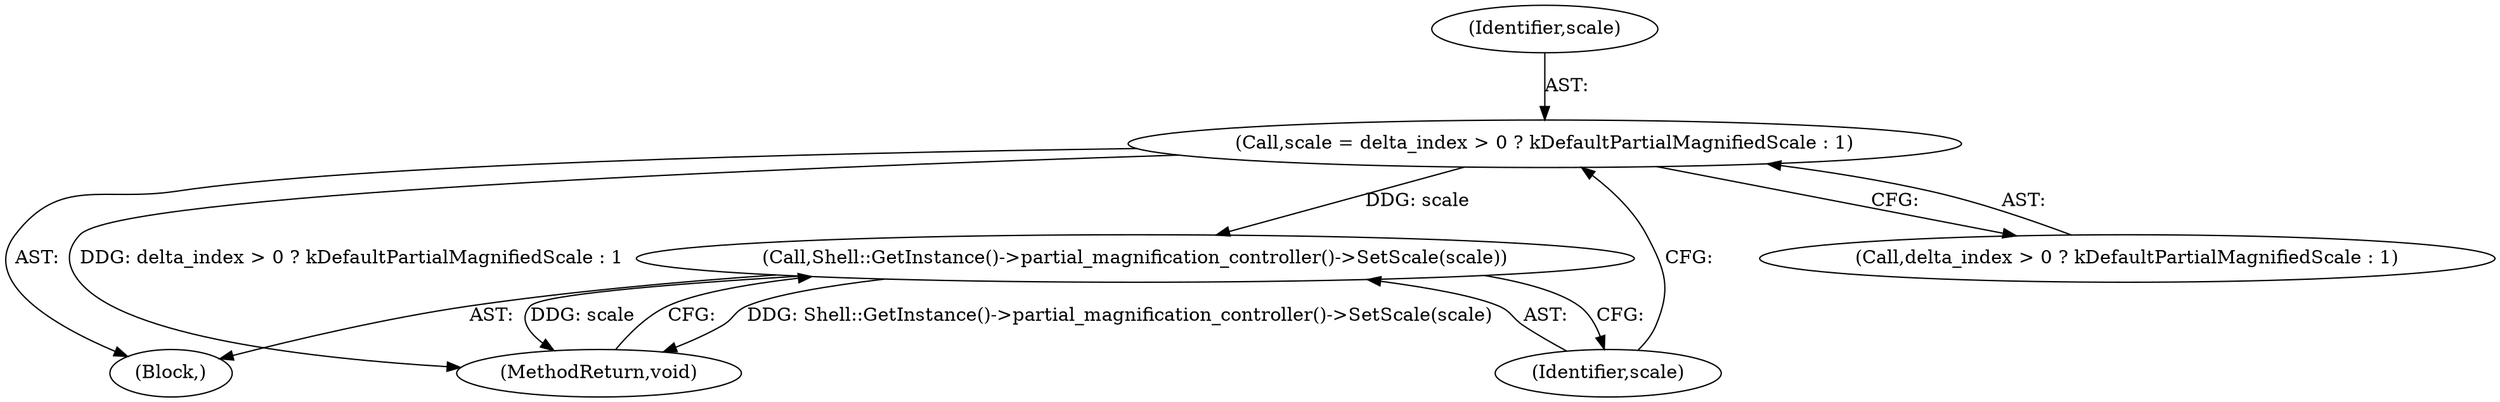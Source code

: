digraph "1_Chrome_62b8b6e168a12263aab6b88dbef0b900cc37309f_0@del" {
"1000141" [label="(Call,scale = delta_index > 0 ? kDefaultPartialMagnifiedScale : 1)"];
"1000149" [label="(Call,Shell::GetInstance()->partial_magnification_controller()->SetScale(scale))"];
"1000139" [label="(Block,)"];
"1000149" [label="(Call,Shell::GetInstance()->partial_magnification_controller()->SetScale(scale))"];
"1000142" [label="(Identifier,scale)"];
"1000143" [label="(Call,delta_index > 0 ? kDefaultPartialMagnifiedScale : 1)"];
"1000150" [label="(Identifier,scale)"];
"1000141" [label="(Call,scale = delta_index > 0 ? kDefaultPartialMagnifiedScale : 1)"];
"1000151" [label="(MethodReturn,void)"];
"1000141" -> "1000139"  [label="AST: "];
"1000141" -> "1000143"  [label="CFG: "];
"1000142" -> "1000141"  [label="AST: "];
"1000143" -> "1000141"  [label="AST: "];
"1000150" -> "1000141"  [label="CFG: "];
"1000141" -> "1000151"  [label="DDG: delta_index > 0 ? kDefaultPartialMagnifiedScale : 1"];
"1000141" -> "1000149"  [label="DDG: scale"];
"1000149" -> "1000139"  [label="AST: "];
"1000149" -> "1000150"  [label="CFG: "];
"1000150" -> "1000149"  [label="AST: "];
"1000151" -> "1000149"  [label="CFG: "];
"1000149" -> "1000151"  [label="DDG: Shell::GetInstance()->partial_magnification_controller()->SetScale(scale)"];
"1000149" -> "1000151"  [label="DDG: scale"];
}
